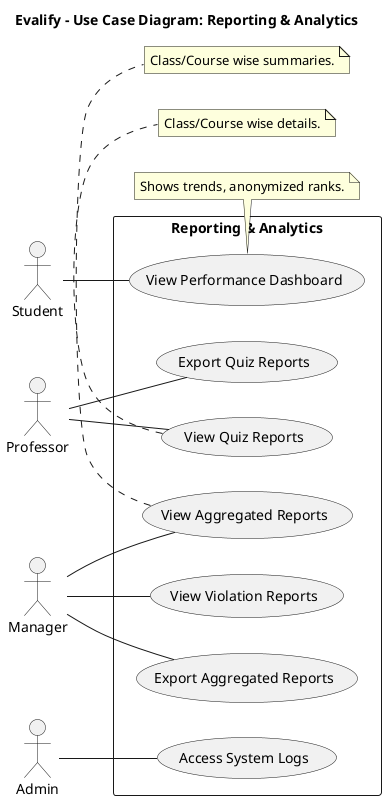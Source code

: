 @startuml Reporting_Analytics
title Evalify - Use Case Diagram: Reporting & Analytics

left to right direction

actor Student
actor Professor
actor Manager
actor Admin

rectangle "Reporting & Analytics" {
  usecase "View Performance Dashboard" as UC_ViewStudentDash
  usecase "View Quiz Reports" as UC_ViewProfReport
  usecase "Export Quiz Reports" as UC_ExportProfReport
  usecase "View Aggregated Reports" as UC_ViewMgrReport
  usecase "Export Aggregated Reports" as UC_ExportMgrReport
  usecase "View Violation Reports" as UC_ViewViolationReport
  usecase "Access System Logs" as UC_AccessLogs
}

Student -- UC_ViewStudentDash

Professor -- UC_ViewProfReport
Professor -- UC_ExportProfReport

Manager -- UC_ViewMgrReport
Manager -- UC_ExportMgrReport
Manager -- UC_ViewViolationReport

Admin -- UC_AccessLogs

note bottom of UC_ViewStudentDash : Shows trends, anonymized ranks.
note bottom of UC_ViewProfReport : Class/Course wise details.
note bottom of UC_ViewMgrReport : Class/Course wise summaries.

@enduml